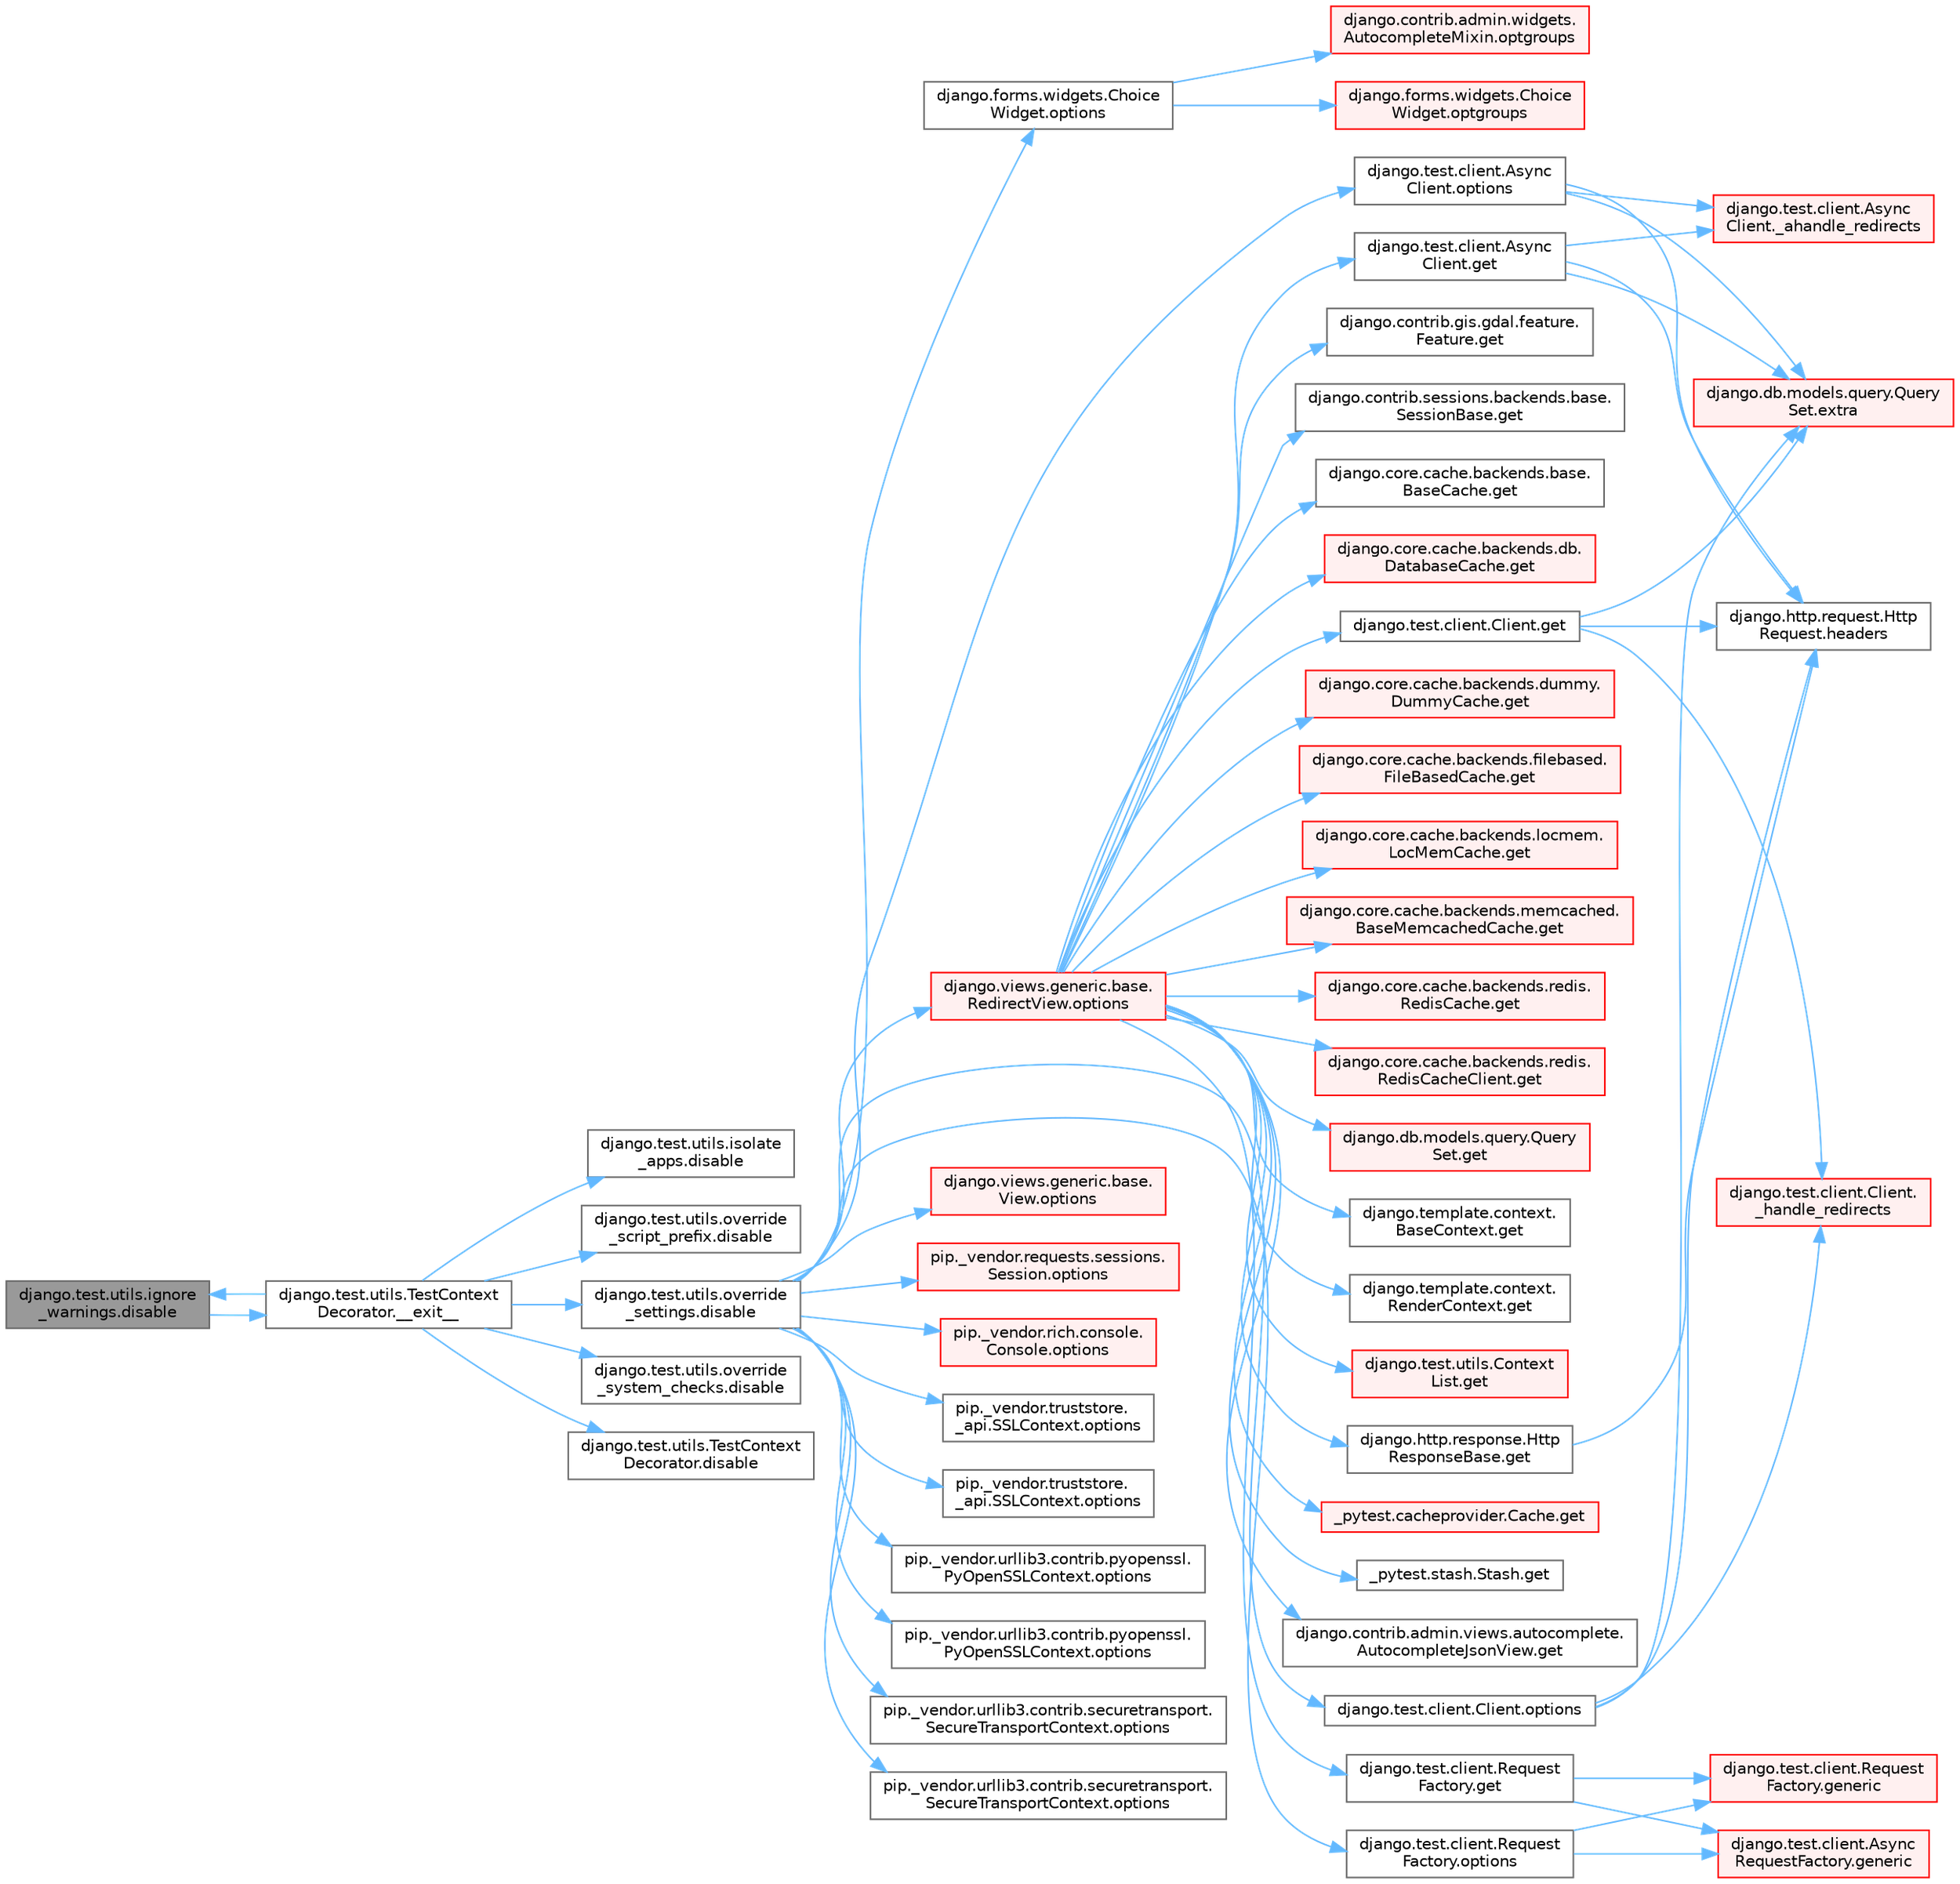 digraph "django.test.utils.ignore_warnings.disable"
{
 // LATEX_PDF_SIZE
  bgcolor="transparent";
  edge [fontname=Helvetica,fontsize=10,labelfontname=Helvetica,labelfontsize=10];
  node [fontname=Helvetica,fontsize=10,shape=box,height=0.2,width=0.4];
  rankdir="LR";
  Node1 [id="Node000001",label="django.test.utils.ignore\l_warnings.disable",height=0.2,width=0.4,color="gray40", fillcolor="grey60", style="filled", fontcolor="black",tooltip=" "];
  Node1 -> Node2 [id="edge1_Node000001_Node000002",color="steelblue1",style="solid",tooltip=" "];
  Node2 [id="Node000002",label="django.test.utils.TestContext\lDecorator.__exit__",height=0.2,width=0.4,color="grey40", fillcolor="white", style="filled",URL="$classdjango_1_1test_1_1utils_1_1_test_context_decorator.html#a8e3dbed618318d4b97eb5621ed5640f7",tooltip=" "];
  Node2 -> Node1 [id="edge2_Node000002_Node000001",color="steelblue1",style="solid",tooltip=" "];
  Node2 -> Node3 [id="edge3_Node000002_Node000003",color="steelblue1",style="solid",tooltip=" "];
  Node3 [id="Node000003",label="django.test.utils.isolate\l_apps.disable",height=0.2,width=0.4,color="grey40", fillcolor="white", style="filled",URL="$classdjango_1_1test_1_1utils_1_1isolate__apps.html#aa6e861e7fb291eb6a411ad1b678389ac",tooltip=" "];
  Node2 -> Node4 [id="edge4_Node000002_Node000004",color="steelblue1",style="solid",tooltip=" "];
  Node4 [id="Node000004",label="django.test.utils.override\l_script_prefix.disable",height=0.2,width=0.4,color="grey40", fillcolor="white", style="filled",URL="$classdjango_1_1test_1_1utils_1_1override__script__prefix.html#a4c4ae43c791a42ddb6ba29f52fa231b2",tooltip=" "];
  Node2 -> Node5 [id="edge5_Node000002_Node000005",color="steelblue1",style="solid",tooltip=" "];
  Node5 [id="Node000005",label="django.test.utils.override\l_settings.disable",height=0.2,width=0.4,color="grey40", fillcolor="white", style="filled",URL="$classdjango_1_1test_1_1utils_1_1override__settings.html#a3308964de996d3516f1122d5962fe8ba",tooltip=" "];
  Node5 -> Node6 [id="edge6_Node000005_Node000006",color="steelblue1",style="solid",tooltip=" "];
  Node6 [id="Node000006",label="django.forms.widgets.Choice\lWidget.options",height=0.2,width=0.4,color="grey40", fillcolor="white", style="filled",URL="$classdjango_1_1forms_1_1widgets_1_1_choice_widget.html#a8575b90386fc2027f38ea00133cef250",tooltip=" "];
  Node6 -> Node7 [id="edge7_Node000006_Node000007",color="steelblue1",style="solid",tooltip=" "];
  Node7 [id="Node000007",label="django.contrib.admin.widgets.\lAutocompleteMixin.optgroups",height=0.2,width=0.4,color="red", fillcolor="#FFF0F0", style="filled",URL="$classdjango_1_1contrib_1_1admin_1_1widgets_1_1_autocomplete_mixin.html#a638ff1cf500030285676b090c8eee8f9",tooltip=" "];
  Node6 -> Node1931 [id="edge8_Node000006_Node001931",color="steelblue1",style="solid",tooltip=" "];
  Node1931 [id="Node001931",label="django.forms.widgets.Choice\lWidget.optgroups",height=0.2,width=0.4,color="red", fillcolor="#FFF0F0", style="filled",URL="$classdjango_1_1forms_1_1widgets_1_1_choice_widget.html#af1d09b0d42de6f6f30d2f9d577cf2fb4",tooltip=" "];
  Node5 -> Node261 [id="edge9_Node000005_Node000261",color="steelblue1",style="solid",tooltip=" "];
  Node261 [id="Node000261",label="django.test.client.Async\lClient.options",height=0.2,width=0.4,color="grey40", fillcolor="white", style="filled",URL="$classdjango_1_1test_1_1client_1_1_async_client.html#a84509c6347cbc018e6335b924ec841a2",tooltip=" "];
  Node261 -> Node262 [id="edge10_Node000261_Node000262",color="steelblue1",style="solid",tooltip=" "];
  Node262 [id="Node000262",label="django.test.client.Async\lClient._ahandle_redirects",height=0.2,width=0.4,color="red", fillcolor="#FFF0F0", style="filled",URL="$classdjango_1_1test_1_1client_1_1_async_client.html#a8740fe0dc39e7fe74e515be78449ee76",tooltip=" "];
  Node261 -> Node1232 [id="edge11_Node000261_Node001232",color="steelblue1",style="solid",tooltip=" "];
  Node1232 [id="Node001232",label="django.db.models.query.Query\lSet.extra",height=0.2,width=0.4,color="red", fillcolor="#FFF0F0", style="filled",URL="$classdjango_1_1db_1_1models_1_1query_1_1_query_set.html#ae54983d1fa1ba41e84f20cea946cde79",tooltip=" "];
  Node261 -> Node370 [id="edge12_Node000261_Node000370",color="steelblue1",style="solid",tooltip=" "];
  Node370 [id="Node000370",label="django.http.request.Http\lRequest.headers",height=0.2,width=0.4,color="grey40", fillcolor="white", style="filled",URL="$classdjango_1_1http_1_1request_1_1_http_request.html#a757d86c06e163aa94180817723ce1b9c",tooltip=" "];
  Node5 -> Node1458 [id="edge13_Node000005_Node001458",color="steelblue1",style="solid",tooltip=" "];
  Node1458 [id="Node001458",label="django.test.client.Client.options",height=0.2,width=0.4,color="grey40", fillcolor="white", style="filled",URL="$classdjango_1_1test_1_1client_1_1_client.html#a839ea6375ca2184b3b60550938b6824c",tooltip=" "];
  Node1458 -> Node1459 [id="edge14_Node001458_Node001459",color="steelblue1",style="solid",tooltip=" "];
  Node1459 [id="Node001459",label="django.test.client.Client.\l_handle_redirects",height=0.2,width=0.4,color="red", fillcolor="#FFF0F0", style="filled",URL="$classdjango_1_1test_1_1client_1_1_client.html#a234b328f33c374ad181aa49c6515d469",tooltip=" "];
  Node1458 -> Node1232 [id="edge15_Node001458_Node001232",color="steelblue1",style="solid",tooltip=" "];
  Node1458 -> Node370 [id="edge16_Node001458_Node000370",color="steelblue1",style="solid",tooltip=" "];
  Node5 -> Node1460 [id="edge17_Node000005_Node001460",color="steelblue1",style="solid",tooltip=" "];
  Node1460 [id="Node001460",label="django.test.client.Request\lFactory.options",height=0.2,width=0.4,color="grey40", fillcolor="white", style="filled",URL="$classdjango_1_1test_1_1client_1_1_request_factory.html#a438a7e1be2437d680cd78d11dee77c54",tooltip=" "];
  Node1460 -> Node1461 [id="edge18_Node001460_Node001461",color="steelblue1",style="solid",tooltip=" "];
  Node1461 [id="Node001461",label="django.test.client.Async\lRequestFactory.generic",height=0.2,width=0.4,color="red", fillcolor="#FFF0F0", style="filled",URL="$classdjango_1_1test_1_1client_1_1_async_request_factory.html#a470d6888694e77c09bd7d8bf6d588233",tooltip=" "];
  Node1460 -> Node1463 [id="edge19_Node001460_Node001463",color="steelblue1",style="solid",tooltip=" "];
  Node1463 [id="Node001463",label="django.test.client.Request\lFactory.generic",height=0.2,width=0.4,color="red", fillcolor="#FFF0F0", style="filled",URL="$classdjango_1_1test_1_1client_1_1_request_factory.html#a24740fe264de91d8c4c1205c9172206d",tooltip=" "];
  Node5 -> Node1464 [id="edge20_Node000005_Node001464",color="steelblue1",style="solid",tooltip=" "];
  Node1464 [id="Node001464",label="django.views.generic.base.\lRedirectView.options",height=0.2,width=0.4,color="red", fillcolor="#FFF0F0", style="filled",URL="$classdjango_1_1views_1_1generic_1_1base_1_1_redirect_view.html#a444de156c79647344c987295c47a76e1",tooltip=" "];
  Node1464 -> Node265 [id="edge21_Node001464_Node000265",color="steelblue1",style="solid",tooltip=" "];
  Node265 [id="Node000265",label="_pytest.cacheprovider.Cache.get",height=0.2,width=0.4,color="red", fillcolor="#FFF0F0", style="filled",URL="$class__pytest_1_1cacheprovider_1_1_cache.html#a752b42a7c4034371bcd23244b1862148",tooltip=" "];
  Node1464 -> Node267 [id="edge22_Node001464_Node000267",color="steelblue1",style="solid",tooltip=" "];
  Node267 [id="Node000267",label="_pytest.stash.Stash.get",height=0.2,width=0.4,color="grey40", fillcolor="white", style="filled",URL="$class__pytest_1_1stash_1_1_stash.html#a7fec5e28d31d41b05838c98ac277c8c5",tooltip=" "];
  Node1464 -> Node268 [id="edge23_Node001464_Node000268",color="steelblue1",style="solid",tooltip=" "];
  Node268 [id="Node000268",label="django.contrib.admin.views.autocomplete.\lAutocompleteJsonView.get",height=0.2,width=0.4,color="grey40", fillcolor="white", style="filled",URL="$classdjango_1_1contrib_1_1admin_1_1views_1_1autocomplete_1_1_autocomplete_json_view.html#a34a861d7d91bddbce574ab88c184895e",tooltip=" "];
  Node1464 -> Node269 [id="edge24_Node001464_Node000269",color="steelblue1",style="solid",tooltip=" "];
  Node269 [id="Node000269",label="django.contrib.gis.gdal.feature.\lFeature.get",height=0.2,width=0.4,color="grey40", fillcolor="white", style="filled",URL="$classdjango_1_1contrib_1_1gis_1_1gdal_1_1feature_1_1_feature.html#a21986d93135566e82dd6f57de5e37038",tooltip=" "];
  Node1464 -> Node270 [id="edge25_Node001464_Node000270",color="steelblue1",style="solid",tooltip=" "];
  Node270 [id="Node000270",label="django.contrib.sessions.backends.base.\lSessionBase.get",height=0.2,width=0.4,color="grey40", fillcolor="white", style="filled",URL="$classdjango_1_1contrib_1_1sessions_1_1backends_1_1base_1_1_session_base.html#a7d41576dd78ee0cae19d35e409a0dac4",tooltip=" "];
  Node1464 -> Node271 [id="edge26_Node001464_Node000271",color="steelblue1",style="solid",tooltip=" "];
  Node271 [id="Node000271",label="django.core.cache.backends.base.\lBaseCache.get",height=0.2,width=0.4,color="grey40", fillcolor="white", style="filled",URL="$classdjango_1_1core_1_1cache_1_1backends_1_1base_1_1_base_cache.html#a670decaea5fb02f8e13f62c4a8d3b691",tooltip=" "];
  Node1464 -> Node272 [id="edge27_Node001464_Node000272",color="steelblue1",style="solid",tooltip=" "];
  Node272 [id="Node000272",label="django.core.cache.backends.db.\lDatabaseCache.get",height=0.2,width=0.4,color="red", fillcolor="#FFF0F0", style="filled",URL="$classdjango_1_1core_1_1cache_1_1backends_1_1db_1_1_database_cache.html#ab7c8bab4308c7ceac722a940914fedf1",tooltip=" "];
  Node1464 -> Node274 [id="edge28_Node001464_Node000274",color="steelblue1",style="solid",tooltip=" "];
  Node274 [id="Node000274",label="django.core.cache.backends.dummy.\lDummyCache.get",height=0.2,width=0.4,color="red", fillcolor="#FFF0F0", style="filled",URL="$classdjango_1_1core_1_1cache_1_1backends_1_1dummy_1_1_dummy_cache.html#a91db0f78eeef15ccb77c8c518e12de81",tooltip=" "];
  Node1464 -> Node1465 [id="edge29_Node001464_Node001465",color="steelblue1",style="solid",tooltip=" "];
  Node1465 [id="Node001465",label="django.core.cache.backends.filebased.\lFileBasedCache.get",height=0.2,width=0.4,color="red", fillcolor="#FFF0F0", style="filled",URL="$classdjango_1_1core_1_1cache_1_1backends_1_1filebased_1_1_file_based_cache.html#a81478fa25dd545d6e223f4e3d6760646",tooltip=" "];
  Node1464 -> Node1721 [id="edge30_Node001464_Node001721",color="steelblue1",style="solid",tooltip=" "];
  Node1721 [id="Node001721",label="django.core.cache.backends.locmem.\lLocMemCache.get",height=0.2,width=0.4,color="red", fillcolor="#FFF0F0", style="filled",URL="$classdjango_1_1core_1_1cache_1_1backends_1_1locmem_1_1_loc_mem_cache.html#aeb7aff9d132188d4b106f42045eaf803",tooltip=" "];
  Node1464 -> Node1723 [id="edge31_Node001464_Node001723",color="steelblue1",style="solid",tooltip=" "];
  Node1723 [id="Node001723",label="django.core.cache.backends.memcached.\lBaseMemcachedCache.get",height=0.2,width=0.4,color="red", fillcolor="#FFF0F0", style="filled",URL="$classdjango_1_1core_1_1cache_1_1backends_1_1memcached_1_1_base_memcached_cache.html#ad5e6be20ce407cf4548603d3b413c56e",tooltip=" "];
  Node1464 -> Node1724 [id="edge32_Node001464_Node001724",color="steelblue1",style="solid",tooltip=" "];
  Node1724 [id="Node001724",label="django.core.cache.backends.redis.\lRedisCache.get",height=0.2,width=0.4,color="red", fillcolor="#FFF0F0", style="filled",URL="$classdjango_1_1core_1_1cache_1_1backends_1_1redis_1_1_redis_cache.html#ac5ae812bc82909854e7658e31c37fdcb",tooltip=" "];
  Node1464 -> Node1725 [id="edge33_Node001464_Node001725",color="steelblue1",style="solid",tooltip=" "];
  Node1725 [id="Node001725",label="django.core.cache.backends.redis.\lRedisCacheClient.get",height=0.2,width=0.4,color="red", fillcolor="#FFF0F0", style="filled",URL="$classdjango_1_1core_1_1cache_1_1backends_1_1redis_1_1_redis_cache_client.html#aa437370e2a6efba9f9cdf9beb76611ea",tooltip=" "];
  Node1464 -> Node1726 [id="edge34_Node001464_Node001726",color="steelblue1",style="solid",tooltip=" "];
  Node1726 [id="Node001726",label="django.db.models.query.Query\lSet.get",height=0.2,width=0.4,color="red", fillcolor="#FFF0F0", style="filled",URL="$classdjango_1_1db_1_1models_1_1query_1_1_query_set.html#afe9afa909843984d4fa4c2555f0f1310",tooltip=" "];
  Node1464 -> Node1749 [id="edge35_Node001464_Node001749",color="steelblue1",style="solid",tooltip=" "];
  Node1749 [id="Node001749",label="django.http.response.Http\lResponseBase.get",height=0.2,width=0.4,color="grey40", fillcolor="white", style="filled",URL="$classdjango_1_1http_1_1response_1_1_http_response_base.html#ae2baff89ce088ff5c75d643fbbe62a1d",tooltip=" "];
  Node1749 -> Node370 [id="edge36_Node001749_Node000370",color="steelblue1",style="solid",tooltip=" "];
  Node1464 -> Node1750 [id="edge37_Node001464_Node001750",color="steelblue1",style="solid",tooltip=" "];
  Node1750 [id="Node001750",label="django.template.context.\lBaseContext.get",height=0.2,width=0.4,color="grey40", fillcolor="white", style="filled",URL="$classdjango_1_1template_1_1context_1_1_base_context.html#aa6bca4c3b5ae1ea243543be4c63cba66",tooltip=" "];
  Node1464 -> Node1751 [id="edge38_Node001464_Node001751",color="steelblue1",style="solid",tooltip=" "];
  Node1751 [id="Node001751",label="django.template.context.\lRenderContext.get",height=0.2,width=0.4,color="grey40", fillcolor="white", style="filled",URL="$classdjango_1_1template_1_1context_1_1_render_context.html#a5d75cc6852de769dbc5d5812ee293920",tooltip=" "];
  Node1464 -> Node1752 [id="edge39_Node001464_Node001752",color="steelblue1",style="solid",tooltip=" "];
  Node1752 [id="Node001752",label="django.test.client.Async\lClient.get",height=0.2,width=0.4,color="grey40", fillcolor="white", style="filled",URL="$classdjango_1_1test_1_1client_1_1_async_client.html#ac0d5bba8e7175389ee57c8dfe5d79413",tooltip=" "];
  Node1752 -> Node262 [id="edge40_Node001752_Node000262",color="steelblue1",style="solid",tooltip=" "];
  Node1752 -> Node1232 [id="edge41_Node001752_Node001232",color="steelblue1",style="solid",tooltip=" "];
  Node1752 -> Node370 [id="edge42_Node001752_Node000370",color="steelblue1",style="solid",tooltip=" "];
  Node1464 -> Node1753 [id="edge43_Node001464_Node001753",color="steelblue1",style="solid",tooltip=" "];
  Node1753 [id="Node001753",label="django.test.client.Client.get",height=0.2,width=0.4,color="grey40", fillcolor="white", style="filled",URL="$classdjango_1_1test_1_1client_1_1_client.html#a7aed7a3986cc017e8c62922005d98305",tooltip=" "];
  Node1753 -> Node1459 [id="edge44_Node001753_Node001459",color="steelblue1",style="solid",tooltip=" "];
  Node1753 -> Node1232 [id="edge45_Node001753_Node001232",color="steelblue1",style="solid",tooltip=" "];
  Node1753 -> Node370 [id="edge46_Node001753_Node000370",color="steelblue1",style="solid",tooltip=" "];
  Node1464 -> Node1754 [id="edge47_Node001464_Node001754",color="steelblue1",style="solid",tooltip=" "];
  Node1754 [id="Node001754",label="django.test.client.Request\lFactory.get",height=0.2,width=0.4,color="grey40", fillcolor="white", style="filled",URL="$classdjango_1_1test_1_1client_1_1_request_factory.html#af1604d8bd1d1639f245d371c186a3261",tooltip=" "];
  Node1754 -> Node1461 [id="edge48_Node001754_Node001461",color="steelblue1",style="solid",tooltip=" "];
  Node1754 -> Node1463 [id="edge49_Node001754_Node001463",color="steelblue1",style="solid",tooltip=" "];
  Node1464 -> Node1755 [id="edge50_Node001464_Node001755",color="steelblue1",style="solid",tooltip=" "];
  Node1755 [id="Node001755",label="django.test.utils.Context\lList.get",height=0.2,width=0.4,color="red", fillcolor="#FFF0F0", style="filled",URL="$classdjango_1_1test_1_1utils_1_1_context_list.html#a1797663a8ac92f44dcb9ad281a896842",tooltip=" "];
  Node5 -> Node1652 [id="edge51_Node000005_Node001652",color="steelblue1",style="solid",tooltip=" "];
  Node1652 [id="Node001652",label="django.views.generic.base.\lView.options",height=0.2,width=0.4,color="red", fillcolor="#FFF0F0", style="filled",URL="$classdjango_1_1views_1_1generic_1_1base_1_1_view.html#a4d1dc440a5bae11bd7859d20ca9948e1",tooltip=" "];
  Node5 -> Node1655 [id="edge52_Node000005_Node001655",color="steelblue1",style="solid",tooltip=" "];
  Node1655 [id="Node001655",label="pip._vendor.requests.sessions.\lSession.options",height=0.2,width=0.4,color="red", fillcolor="#FFF0F0", style="filled",URL="$classpip_1_1__vendor_1_1requests_1_1sessions_1_1_session.html#a210270880f90521b3b3014748ecd87e9",tooltip=" "];
  Node5 -> Node1656 [id="edge53_Node000005_Node001656",color="steelblue1",style="solid",tooltip=" "];
  Node1656 [id="Node001656",label="pip._vendor.rich.console.\lConsole.options",height=0.2,width=0.4,color="red", fillcolor="#FFF0F0", style="filled",URL="$classpip_1_1__vendor_1_1rich_1_1console_1_1_console.html#a41c8efe30ea45a9a4a3f8c34c688fe00",tooltip=" "];
  Node5 -> Node1693 [id="edge54_Node000005_Node001693",color="steelblue1",style="solid",tooltip=" "];
  Node1693 [id="Node001693",label="pip._vendor.truststore.\l_api.SSLContext.options",height=0.2,width=0.4,color="grey40", fillcolor="white", style="filled",URL="$classpip_1_1__vendor_1_1truststore_1_1__api_1_1_s_s_l_context.html#a6755b8a82c0de77273744b73a826678d",tooltip=" "];
  Node5 -> Node1694 [id="edge55_Node000005_Node001694",color="steelblue1",style="solid",tooltip=" "];
  Node1694 [id="Node001694",label="pip._vendor.truststore.\l_api.SSLContext.options",height=0.2,width=0.4,color="grey40", fillcolor="white", style="filled",URL="$classpip_1_1__vendor_1_1truststore_1_1__api_1_1_s_s_l_context.html#a90bd5b81f087b6628b2f681ce6cffcd6",tooltip=" "];
  Node5 -> Node1695 [id="edge56_Node000005_Node001695",color="steelblue1",style="solid",tooltip=" "];
  Node1695 [id="Node001695",label="pip._vendor.urllib3.contrib.pyopenssl.\lPyOpenSSLContext.options",height=0.2,width=0.4,color="grey40", fillcolor="white", style="filled",URL="$classpip_1_1__vendor_1_1urllib3_1_1contrib_1_1pyopenssl_1_1_py_open_s_s_l_context.html#a3f539cc9d4b91d2fb90d7f8aef3810c1",tooltip=" "];
  Node5 -> Node1696 [id="edge57_Node000005_Node001696",color="steelblue1",style="solid",tooltip=" "];
  Node1696 [id="Node001696",label="pip._vendor.urllib3.contrib.pyopenssl.\lPyOpenSSLContext.options",height=0.2,width=0.4,color="grey40", fillcolor="white", style="filled",URL="$classpip_1_1__vendor_1_1urllib3_1_1contrib_1_1pyopenssl_1_1_py_open_s_s_l_context.html#a8475fc4f3e83d92654b066a9422908dc",tooltip=" "];
  Node5 -> Node1697 [id="edge58_Node000005_Node001697",color="steelblue1",style="solid",tooltip=" "];
  Node1697 [id="Node001697",label="pip._vendor.urllib3.contrib.securetransport.\lSecureTransportContext.options",height=0.2,width=0.4,color="grey40", fillcolor="white", style="filled",URL="$classpip_1_1__vendor_1_1urllib3_1_1contrib_1_1securetransport_1_1_secure_transport_context.html#ae19920941647ed0b43e0ed7d96e12457",tooltip=" "];
  Node5 -> Node1698 [id="edge59_Node000005_Node001698",color="steelblue1",style="solid",tooltip=" "];
  Node1698 [id="Node001698",label="pip._vendor.urllib3.contrib.securetransport.\lSecureTransportContext.options",height=0.2,width=0.4,color="grey40", fillcolor="white", style="filled",URL="$classpip_1_1__vendor_1_1urllib3_1_1contrib_1_1securetransport_1_1_secure_transport_context.html#acf6c1ec11ca09e30c9c70d7dc26afacd",tooltip=" "];
  Node2 -> Node2650 [id="edge60_Node000002_Node002650",color="steelblue1",style="solid",tooltip=" "];
  Node2650 [id="Node002650",label="django.test.utils.override\l_system_checks.disable",height=0.2,width=0.4,color="grey40", fillcolor="white", style="filled",URL="$classdjango_1_1test_1_1utils_1_1override__system__checks.html#a09c8d27c17f549e99207253090f4573d",tooltip=" "];
  Node2 -> Node2651 [id="edge61_Node000002_Node002651",color="steelblue1",style="solid",tooltip=" "];
  Node2651 [id="Node002651",label="django.test.utils.TestContext\lDecorator.disable",height=0.2,width=0.4,color="grey40", fillcolor="white", style="filled",URL="$classdjango_1_1test_1_1utils_1_1_test_context_decorator.html#a2dbf729a5c5bc9bbac2352fdfd11d64e",tooltip=" "];
}
